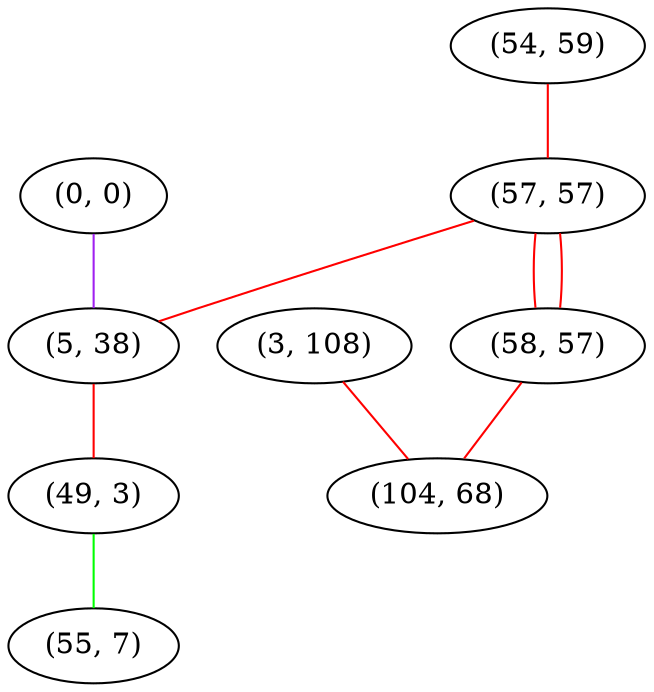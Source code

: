 graph "" {
"(0, 0)";
"(3, 108)";
"(54, 59)";
"(57, 57)";
"(5, 38)";
"(49, 3)";
"(55, 7)";
"(58, 57)";
"(104, 68)";
"(0, 0)" -- "(5, 38)"  [color=purple, key=0, weight=4];
"(3, 108)" -- "(104, 68)"  [color=red, key=0, weight=1];
"(54, 59)" -- "(57, 57)"  [color=red, key=0, weight=1];
"(57, 57)" -- "(5, 38)"  [color=red, key=0, weight=1];
"(57, 57)" -- "(58, 57)"  [color=red, key=0, weight=1];
"(57, 57)" -- "(58, 57)"  [color=red, key=1, weight=1];
"(5, 38)" -- "(49, 3)"  [color=red, key=0, weight=1];
"(49, 3)" -- "(55, 7)"  [color=green, key=0, weight=2];
"(58, 57)" -- "(104, 68)"  [color=red, key=0, weight=1];
}
